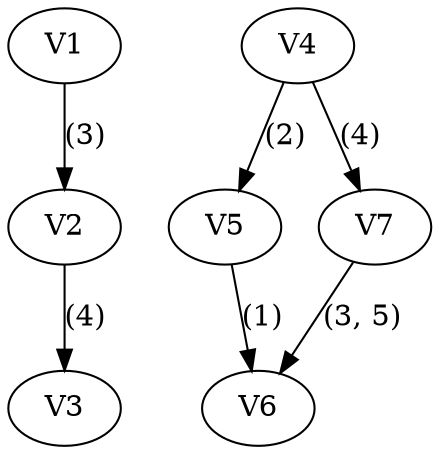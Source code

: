 digraph G {
    V1 -> V2 [label="(3)"];
    V2 -> V3 [label="(4)"];
    V5 -> V6 [label="(1)"];
    V4 -> V7 [label="(4)"];
    V4 -> V5 [label="(2)"];
    V7 -> V6 [label="(3, 5)"];
}